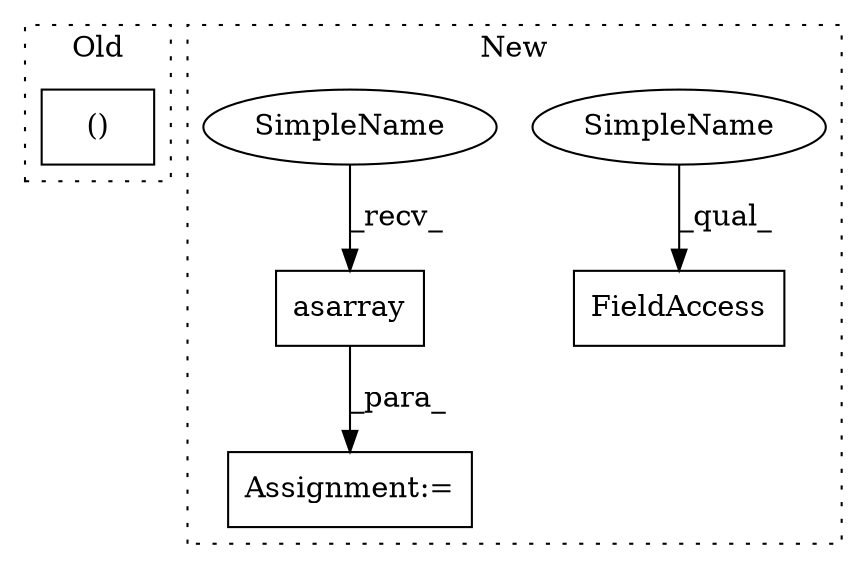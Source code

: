 digraph G {
subgraph cluster0 {
1 [label="()" a="106" s="3439" l="58" shape="box"];
label = "Old";
style="dotted";
}
subgraph cluster1 {
2 [label="asarray" a="32" s="2874,2891" l="8,1" shape="box"];
3 [label="Assignment:=" a="7" s="2867" l="1" shape="box"];
4 [label="FieldAccess" a="22" s="2684" l="13" shape="box"];
5 [label="SimpleName" a="42" s="2684" l="5" shape="ellipse"];
6 [label="SimpleName" a="42" s="2868" l="5" shape="ellipse"];
label = "New";
style="dotted";
}
2 -> 3 [label="_para_"];
5 -> 4 [label="_qual_"];
6 -> 2 [label="_recv_"];
}